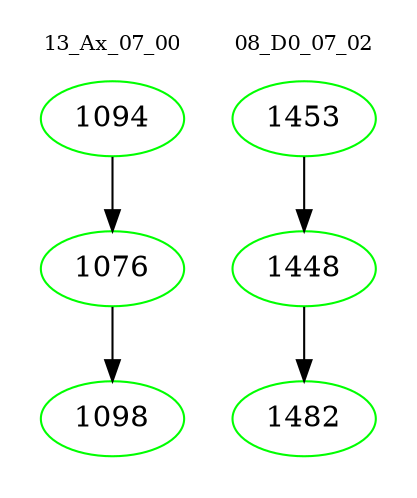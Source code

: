 digraph{
subgraph cluster_0 {
color = white
label = "13_Ax_07_00";
fontsize=10;
T0_1094 [label="1094", color="green"]
T0_1094 -> T0_1076 [color="black"]
T0_1076 [label="1076", color="green"]
T0_1076 -> T0_1098 [color="black"]
T0_1098 [label="1098", color="green"]
}
subgraph cluster_1 {
color = white
label = "08_D0_07_02";
fontsize=10;
T1_1453 [label="1453", color="green"]
T1_1453 -> T1_1448 [color="black"]
T1_1448 [label="1448", color="green"]
T1_1448 -> T1_1482 [color="black"]
T1_1482 [label="1482", color="green"]
}
}
